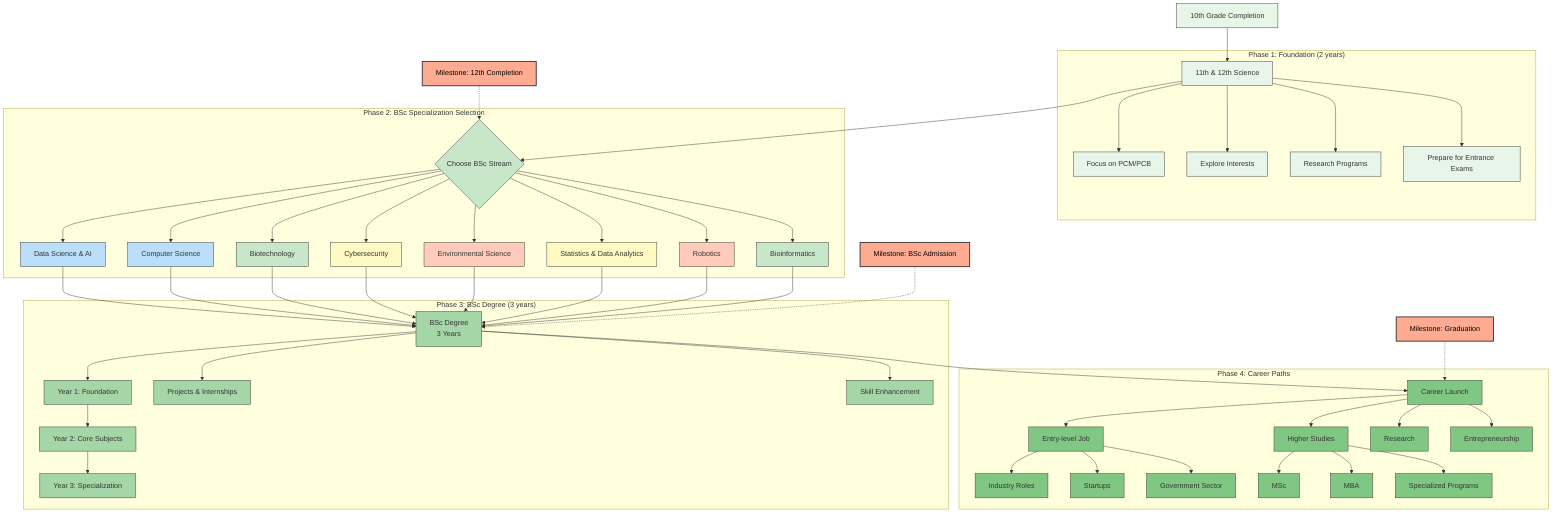 graph TD
    classDef phase1 fill:#e8f5e9,stroke:#333,stroke-width:1px
    classDef phase2 fill:#c8e6c9,stroke:#333,stroke-width:1px
    classDef phase3 fill:#a5d6a7,stroke:#333,stroke-width:1px
    classDef phase4 fill:#81c784,stroke:#333,stroke-width:1px
    classDef phase5 fill:#66bb6a,stroke:#333,stroke-width:1px
    classDef stream1 fill:#bbdefb,stroke:#333,stroke-width:1px
    classDef stream2 fill:#c8e6c9,stroke:#333,stroke-width:1px
    classDef stream3 fill:#fff9c4,stroke:#333,stroke-width:1px
    classDef stream4 fill:#ffccbc,stroke:#333,stroke-width:1px
    classDef milestone fill:#ffab91,stroke:#333,stroke-width:2px,color:#000
    
    A[10th Grade Completion] --> B[11th & 12th Science]
    B --> C{Choose BSc Stream}
    
    C --> D[Data Science & AI]
    C --> E[Computer Science]
    C --> F[Biotechnology]
    C --> G[Cybersecurity]
    C --> H[Environmental Science]
    C --> I[Statistics & Data Analytics]
    C --> J[Robotics]
    C --> K[Bioinformatics]
    
    D & E & F & G & H & I & J & K --> L[BSc Degree<br>3 Years]
    
    L --> M[Career Launch]
    
    M --> N[Entry-level Job]
    M --> O[Higher Studies]
    M --> P[Research]
    M --> Q[Entrepreneurship]
    
    subgraph "Phase 1: Foundation (2 years)"
        B
        B1[Focus on PCM/PCB]
        B2[Explore Interests]
        B3[Research Programs]
        B4[Prepare for Entrance Exams]
        B --> B1
        B --> B2
        B --> B3
        B --> B4
    end
    
    subgraph "Phase 2: BSc Specialization Selection"
        C
        D
        E
        F
        G
        H
        I
        J
        K
    end
    
    subgraph "Phase 3: BSc Degree (3 years)"
        L
        L1[Year 1: Foundation]
        L2[Year 2: Core Subjects]
        L3[Year 3: Specialization]
        L4[Projects & Internships]
        L5[Skill Enhancement]
        L --> L1
        L1 --> L2
        L2 --> L3
        L --> L4
        L --> L5
    end
    
    subgraph "Phase 4: Career Paths"
        M
        N
        O
        P
        Q
        
        N1[Industry Roles]
        N2[Startups]
        N3[Government Sector]
        
        O1[MSc]
        O2[MBA]
        O3[Specialized Programs]
        
        N --> N1
        N --> N2
        N --> N3
        
        O --> O1
        O --> O2
        O --> O3
    end
    
    MS1[Milestone: 12th Completion] -.-> C
    MS2[Milestone: BSc Admission] -.-> L
    MS3[Milestone: Graduation] -.-> M
    
    class A,B,B1,B2,B3,B4 phase1
    class C phase2
    class L,L1,L2,L3,L4,L5 phase3
    class M,N,O,P,Q,N1,N2,N3,O1,O2,O3 phase4
    class D,E stream1
    class F,K stream2
    class G,I stream3
    class H,J stream4
    class MS1,MS2,MS3 milestone